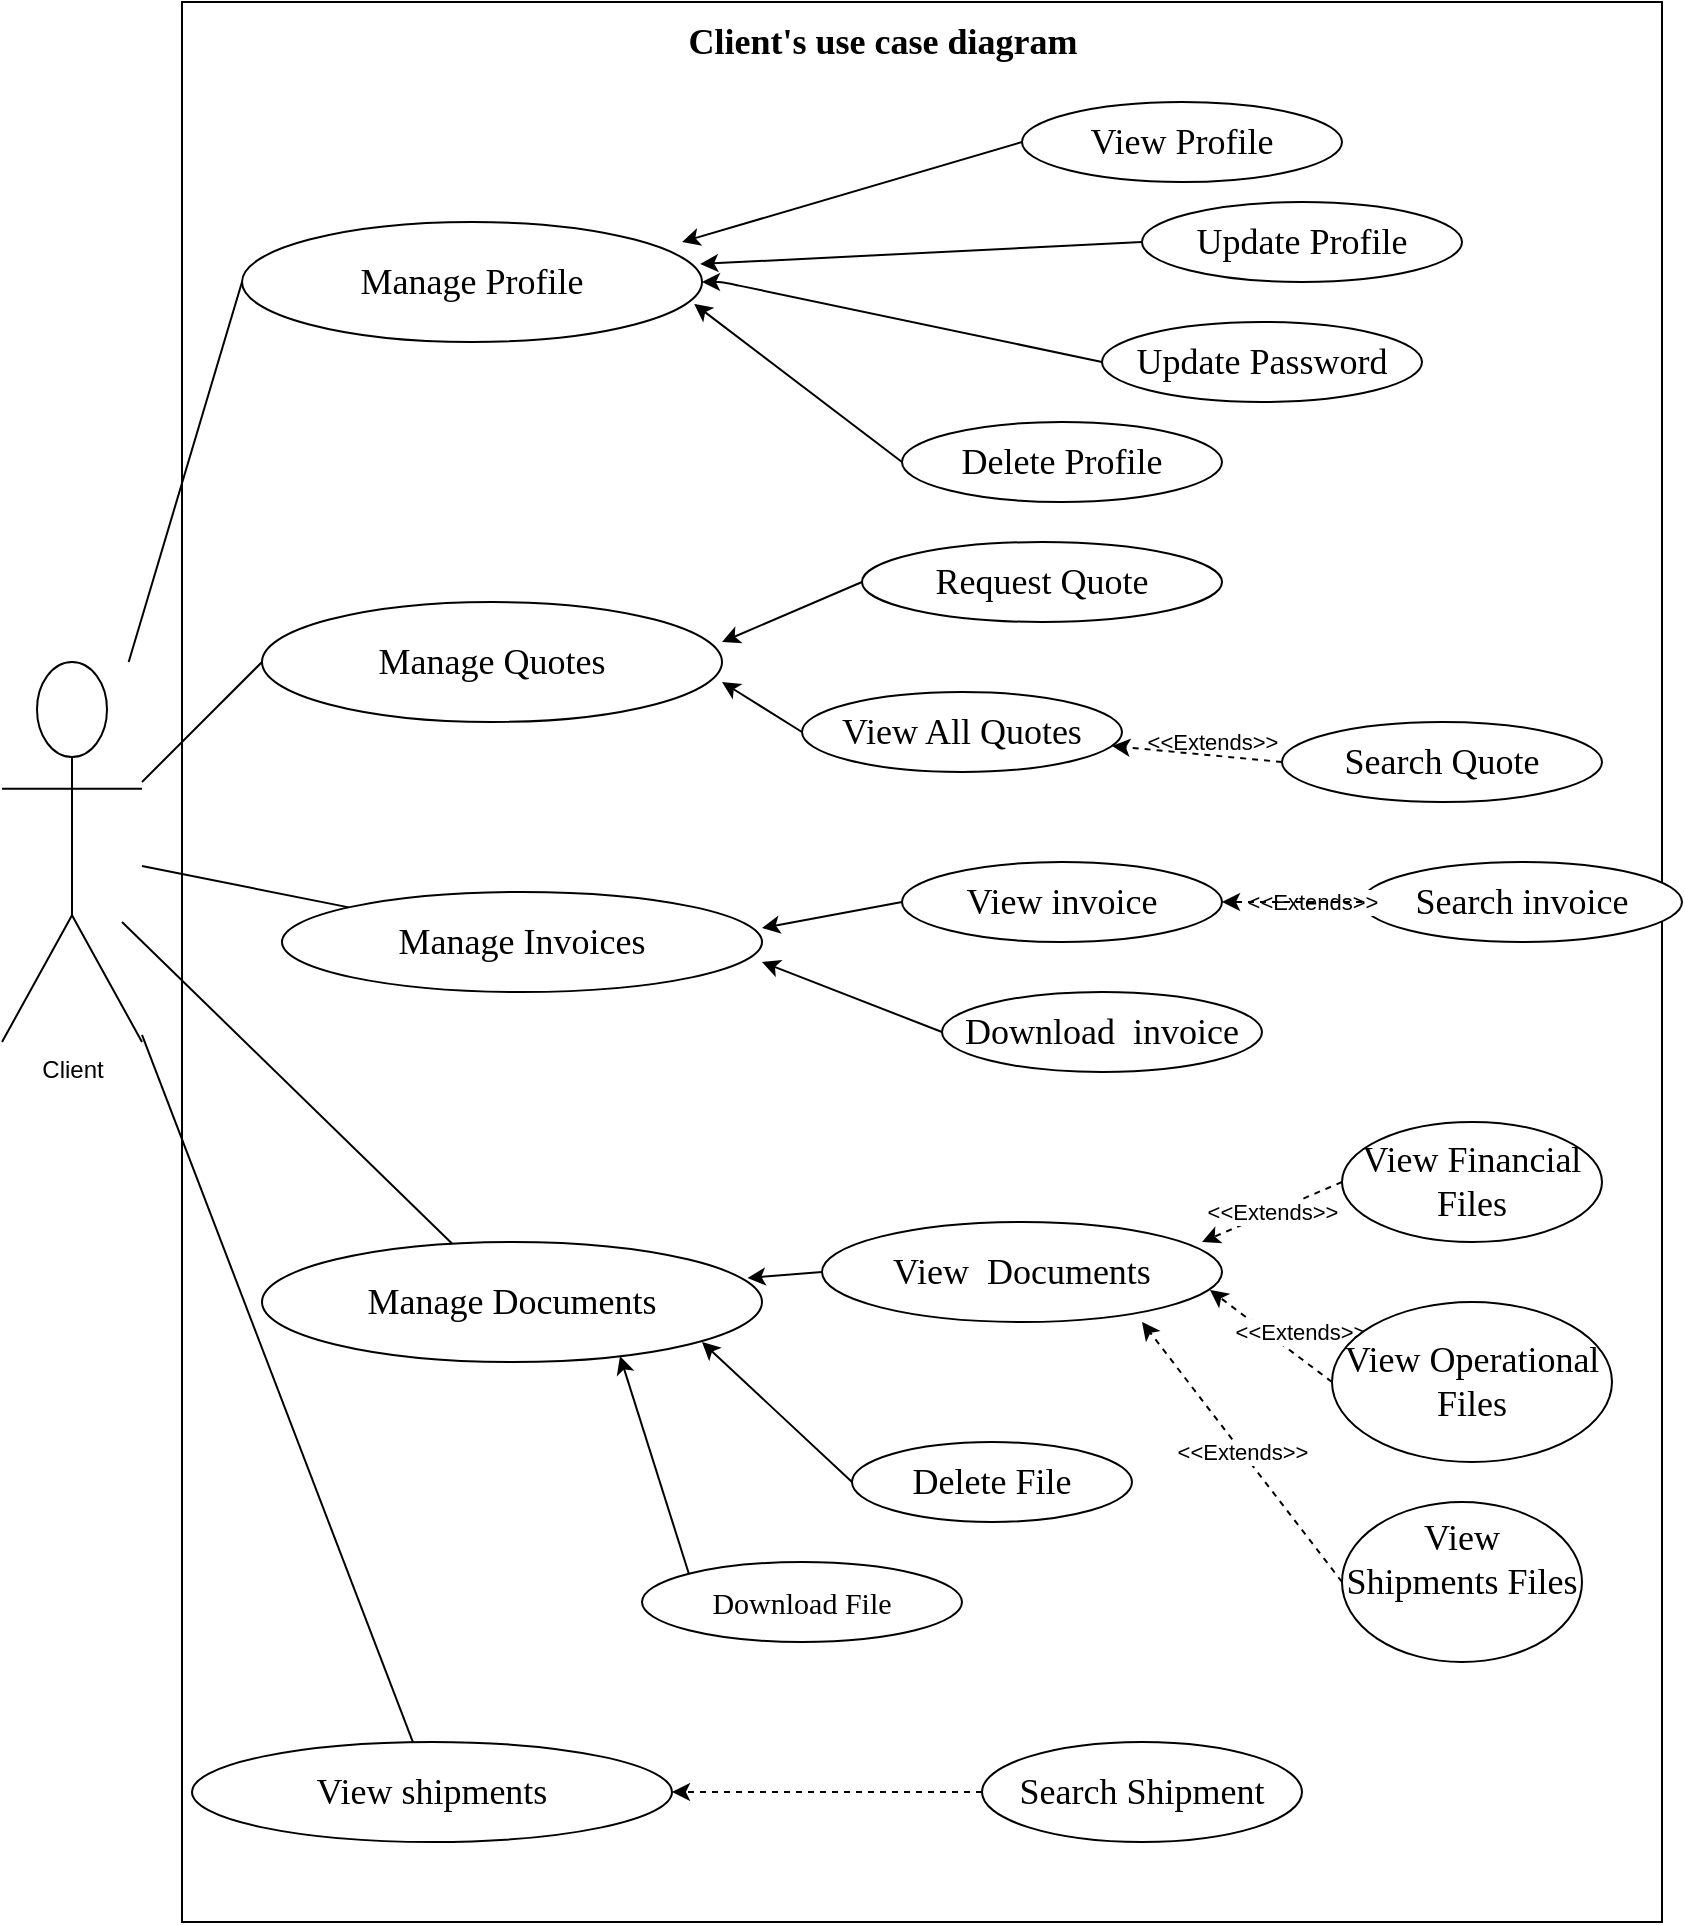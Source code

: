 <mxfile>
    <diagram id="c70Dwhuq2tkoNTt7R3Fm" name="Page-1">
        <mxGraphModel dx="1631" dy="916" grid="1" gridSize="10" guides="1" tooltips="1" connect="1" arrows="1" fold="1" page="1" pageScale="1" pageWidth="850" pageHeight="1100" math="0" shadow="0">
            <root>
                <mxCell id="0"/>
                <mxCell id="1" parent="0"/>
                <mxCell id="SYkWQKS7MCTW5YF8ifYd-2" value="" style="rounded=0;whiteSpace=wrap;html=1;movable=0;resizable=0;rotatable=0;deletable=0;editable=0;locked=1;connectable=0;" parent="1" vertex="1">
                    <mxGeometry x="90" y="40" width="740" height="960" as="geometry"/>
                </mxCell>
                <mxCell id="SYkWQKS7MCTW5YF8ifYd-1" value="Client" style="shape=umlActor;verticalLabelPosition=bottom;verticalAlign=top;html=1;outlineConnect=0;" parent="1" vertex="1">
                    <mxGeometry y="370" width="70" height="190" as="geometry"/>
                </mxCell>
                <mxCell id="SYkWQKS7MCTW5YF8ifYd-3" value="Manage Profile" style="ellipse;whiteSpace=wrap;html=1;fontFamily=Times New Roman;fontSize=18;" parent="1" vertex="1">
                    <mxGeometry x="120" y="150" width="230" height="60" as="geometry"/>
                </mxCell>
                <mxCell id="SYkWQKS7MCTW5YF8ifYd-4" value="Manage Quotes" style="ellipse;whiteSpace=wrap;html=1;fontFamily=Times New Roman;fontSize=18;" parent="1" vertex="1">
                    <mxGeometry x="130" y="340" width="230" height="60" as="geometry"/>
                </mxCell>
                <mxCell id="SYkWQKS7MCTW5YF8ifYd-5" value="View shipments" style="ellipse;whiteSpace=wrap;html=1;fontFamily=Times New Roman;fontSize=18;" parent="1" vertex="1">
                    <mxGeometry x="95" y="910" width="240" height="50" as="geometry"/>
                </mxCell>
                <mxCell id="SYkWQKS7MCTW5YF8ifYd-6" value="Manage Invoices" style="ellipse;whiteSpace=wrap;html=1;fontFamily=Times New Roman;fontSize=18;" parent="1" vertex="1">
                    <mxGeometry x="140" y="485" width="240" height="50" as="geometry"/>
                </mxCell>
                <mxCell id="84" style="edgeStyle=none;html=1;exitX=0;exitY=0.5;exitDx=0;exitDy=0;entryX=0.996;entryY=0.35;entryDx=0;entryDy=0;entryPerimeter=0;" edge="1" parent="1" source="SYkWQKS7MCTW5YF8ifYd-7" target="SYkWQKS7MCTW5YF8ifYd-3">
                    <mxGeometry relative="1" as="geometry"/>
                </mxCell>
                <mxCell id="SYkWQKS7MCTW5YF8ifYd-7" value="Update Profile" style="ellipse;whiteSpace=wrap;html=1;fontFamily=Times New Roman;fontSize=18;" parent="1" vertex="1">
                    <mxGeometry x="570" y="140" width="160" height="40" as="geometry"/>
                </mxCell>
                <mxCell id="59" style="edgeStyle=none;html=1;exitX=0;exitY=0.5;exitDx=0;exitDy=0;" parent="1" source="SYkWQKS7MCTW5YF8ifYd-8" edge="1">
                    <mxGeometry relative="1" as="geometry">
                        <mxPoint x="340" y="160" as="targetPoint"/>
                    </mxGeometry>
                </mxCell>
                <mxCell id="SYkWQKS7MCTW5YF8ifYd-8" value="View Profile" style="ellipse;whiteSpace=wrap;html=1;fontFamily=Times New Roman;fontSize=18;" parent="1" vertex="1">
                    <mxGeometry x="510" y="90" width="160" height="40" as="geometry"/>
                </mxCell>
                <mxCell id="85" style="edgeStyle=none;html=1;exitX=0;exitY=0.5;exitDx=0;exitDy=0;" edge="1" parent="1" source="SYkWQKS7MCTW5YF8ifYd-9">
                    <mxGeometry relative="1" as="geometry">
                        <mxPoint x="350" y="180" as="targetPoint"/>
                        <Array as="points">
                            <mxPoint x="360" y="180"/>
                        </Array>
                    </mxGeometry>
                </mxCell>
                <mxCell id="SYkWQKS7MCTW5YF8ifYd-9" value="Update Password" style="ellipse;whiteSpace=wrap;html=1;fontFamily=Times New Roman;fontSize=18;" parent="1" vertex="1">
                    <mxGeometry x="550" y="200" width="160" height="40" as="geometry"/>
                </mxCell>
                <mxCell id="86" style="edgeStyle=none;html=1;exitX=0;exitY=0.5;exitDx=0;exitDy=0;entryX=0.983;entryY=0.683;entryDx=0;entryDy=0;entryPerimeter=0;" edge="1" parent="1" source="SYkWQKS7MCTW5YF8ifYd-10" target="SYkWQKS7MCTW5YF8ifYd-3">
                    <mxGeometry relative="1" as="geometry"/>
                </mxCell>
                <mxCell id="SYkWQKS7MCTW5YF8ifYd-10" value="Delete Profile" style="ellipse;whiteSpace=wrap;html=1;fontFamily=Times New Roman;fontSize=18;" parent="1" vertex="1">
                    <mxGeometry x="450" y="250" width="160" height="40" as="geometry"/>
                </mxCell>
                <mxCell id="87" style="edgeStyle=none;html=1;exitX=0;exitY=0.5;exitDx=0;exitDy=0;fillColor=none;" edge="1" parent="1" source="SYkWQKS7MCTW5YF8ifYd-15">
                    <mxGeometry relative="1" as="geometry">
                        <mxPoint x="360" y="360" as="targetPoint"/>
                    </mxGeometry>
                </mxCell>
                <mxCell id="SYkWQKS7MCTW5YF8ifYd-15" value="Request Quote" style="ellipse;whiteSpace=wrap;html=1;fontFamily=Times New Roman;fontSize=18;" parent="1" vertex="1">
                    <mxGeometry x="430" y="310" width="180" height="40" as="geometry"/>
                </mxCell>
                <mxCell id="89" style="edgeStyle=none;html=1;exitX=0;exitY=0.5;exitDx=0;exitDy=0;" edge="1" parent="1" source="SYkWQKS7MCTW5YF8ifYd-16">
                    <mxGeometry relative="1" as="geometry">
                        <mxPoint x="360" y="380" as="targetPoint"/>
                    </mxGeometry>
                </mxCell>
                <mxCell id="SYkWQKS7MCTW5YF8ifYd-16" value="View All Quotes" style="ellipse;whiteSpace=wrap;html=1;fontFamily=Times New Roman;fontSize=18;" parent="1" vertex="1">
                    <mxGeometry x="400" y="385" width="160" height="40" as="geometry"/>
                </mxCell>
                <mxCell id="SYkWQKS7MCTW5YF8ifYd-17" value="Search Quote" style="ellipse;whiteSpace=wrap;html=1;fontFamily=Times New Roman;fontSize=18;" parent="1" vertex="1">
                    <mxGeometry x="640" y="400" width="160" height="40" as="geometry"/>
                </mxCell>
                <mxCell id="61" style="edgeStyle=none;html=1;exitX=0;exitY=0.5;exitDx=0;exitDy=0;entryX=1;entryY=0.5;entryDx=0;entryDy=0;dashed=1;" parent="1" source="3" target="SYkWQKS7MCTW5YF8ifYd-5" edge="1">
                    <mxGeometry relative="1" as="geometry"/>
                </mxCell>
                <mxCell id="3" value="Search Shipment" style="ellipse;whiteSpace=wrap;html=1;fontFamily=Times New Roman;fontSize=18;" parent="1" vertex="1">
                    <mxGeometry x="490" y="910" width="160" height="50" as="geometry"/>
                </mxCell>
                <mxCell id="22" value="&lt;span style=&quot;color: rgb(0, 0, 0);&quot;&gt;&amp;lt;&amp;lt;Extends&amp;gt;&amp;gt;&lt;/span&gt;" style="edgeLabel;html=1;align=center;verticalAlign=middle;resizable=0;points=[];" parent="1" vertex="1" connectable="0">
                    <mxGeometry x="439.999" y="550.0" as="geometry">
                        <mxPoint x="165" y="-140" as="offset"/>
                    </mxGeometry>
                </mxCell>
                <mxCell id="27" value="Search invoice" style="ellipse;whiteSpace=wrap;html=1;fontFamily=Times New Roman;fontSize=18;" parent="1" vertex="1">
                    <mxGeometry x="680" y="470" width="160" height="40" as="geometry"/>
                </mxCell>
                <mxCell id="29" value="Manage Documents" style="ellipse;whiteSpace=wrap;html=1;fontFamily=Times New Roman;fontSize=18;" parent="1" vertex="1">
                    <mxGeometry x="130" y="660" width="250" height="60" as="geometry"/>
                </mxCell>
                <mxCell id="64" style="edgeStyle=none;html=1;exitX=0;exitY=0.5;exitDx=0;exitDy=0;" parent="1" source="31" edge="1">
                    <mxGeometry relative="1" as="geometry">
                        <mxPoint x="380" y="520" as="targetPoint"/>
                    </mxGeometry>
                </mxCell>
                <mxCell id="31" value="Download&amp;nbsp; invoice" style="ellipse;whiteSpace=wrap;html=1;fontSize=18;fontFamily=Times New Roman;" parent="1" vertex="1">
                    <mxGeometry x="470" y="535" width="160" height="40" as="geometry"/>
                </mxCell>
                <mxCell id="37" value="Client&#39;s use case diagram" style="text;html=1;align=center;verticalAlign=middle;resizable=0;points=[];autosize=1;strokeColor=none;fillColor=none;fontFamily=Times New Roman;fontSize=18;fontStyle=1" parent="1" vertex="1">
                    <mxGeometry x="335" y="40" width="210" height="40" as="geometry"/>
                </mxCell>
                <mxCell id="91" style="edgeStyle=none;html=1;exitX=0;exitY=0.5;exitDx=0;exitDy=0;entryX=0.971;entryY=0.3;entryDx=0;entryDy=0;entryPerimeter=0;" edge="1" parent="1" source="39" target="29">
                    <mxGeometry relative="1" as="geometry"/>
                </mxCell>
                <mxCell id="39" value="View&amp;nbsp; Documents" style="ellipse;whiteSpace=wrap;html=1;fontFamily=Times New Roman;fontSize=18;" parent="1" vertex="1">
                    <mxGeometry x="410" y="650" width="200" height="50" as="geometry"/>
                </mxCell>
                <mxCell id="40" value="Delete File" style="ellipse;whiteSpace=wrap;html=1;fontFamily=Times New Roman;fontSize=18;" parent="1" vertex="1">
                    <mxGeometry x="425" y="760" width="140" height="40" as="geometry"/>
                </mxCell>
                <mxCell id="101" style="edgeStyle=none;html=1;exitX=0;exitY=0;exitDx=0;exitDy=0;entryX=0.716;entryY=0.95;entryDx=0;entryDy=0;entryPerimeter=0;" edge="1" parent="1" source="41" target="29">
                    <mxGeometry relative="1" as="geometry">
                        <mxPoint x="310" y="750" as="targetPoint"/>
                    </mxGeometry>
                </mxCell>
                <mxCell id="41" value="&lt;font style=&quot;font-size: 15px;&quot;&gt;Download File&lt;/font&gt;" style="ellipse;whiteSpace=wrap;html=1;fontFamily=Times New Roman;fontSize=18;fontStyle=0" parent="1" vertex="1">
                    <mxGeometry x="320" y="820" width="160" height="40" as="geometry"/>
                </mxCell>
                <mxCell id="94" style="edgeStyle=none;html=1;exitX=0;exitY=0.5;exitDx=0;exitDy=0;" edge="1" parent="1" source="65">
                    <mxGeometry relative="1" as="geometry">
                        <mxPoint x="380" y="503" as="targetPoint"/>
                    </mxGeometry>
                </mxCell>
                <mxCell id="65" value="View invoice" style="ellipse;whiteSpace=wrap;html=1;fontFamily=Times New Roman;fontSize=18;" parent="1" vertex="1">
                    <mxGeometry x="450" y="470" width="160" height="40" as="geometry"/>
                </mxCell>
                <mxCell id="77" style="edgeStyle=none;html=1;exitX=0;exitY=0.5;exitDx=0;exitDy=0;entryX=0.969;entryY=0.675;entryDx=0;entryDy=0;entryPerimeter=0;dashed=1;strokeColor=default;" edge="1" parent="1" source="SYkWQKS7MCTW5YF8ifYd-17" target="SYkWQKS7MCTW5YF8ifYd-16">
                    <mxGeometry relative="1" as="geometry"/>
                </mxCell>
                <mxCell id="80" value="" style="endArrow=none;html=1;" edge="1" parent="1" source="SYkWQKS7MCTW5YF8ifYd-1">
                    <mxGeometry width="50" height="50" relative="1" as="geometry">
                        <mxPoint x="70" y="230" as="sourcePoint"/>
                        <mxPoint x="120" y="180" as="targetPoint"/>
                    </mxGeometry>
                </mxCell>
                <mxCell id="81" value="" style="endArrow=none;html=1;entryX=0;entryY=0.5;entryDx=0;entryDy=0;" edge="1" parent="1" source="SYkWQKS7MCTW5YF8ifYd-1" target="SYkWQKS7MCTW5YF8ifYd-4">
                    <mxGeometry width="50" height="50" relative="1" as="geometry">
                        <mxPoint x="70" y="350" as="sourcePoint"/>
                        <mxPoint x="140" y="240" as="targetPoint"/>
                    </mxGeometry>
                </mxCell>
                <mxCell id="82" value="" style="endArrow=none;html=1;" edge="1" parent="1" target="29">
                    <mxGeometry width="50" height="50" relative="1" as="geometry">
                        <mxPoint x="60" y="500" as="sourcePoint"/>
                        <mxPoint x="130" y="620" as="targetPoint"/>
                    </mxGeometry>
                </mxCell>
                <mxCell id="83" value="" style="endArrow=none;html=1;" edge="1" parent="1" source="SYkWQKS7MCTW5YF8ifYd-6" target="SYkWQKS7MCTW5YF8ifYd-1">
                    <mxGeometry width="50" height="50" relative="1" as="geometry">
                        <mxPoint x="150" y="490" as="sourcePoint"/>
                        <mxPoint x="450" y="520" as="targetPoint"/>
                    </mxGeometry>
                </mxCell>
                <mxCell id="88" value="" style="endArrow=none;html=1;" edge="1" parent="1" source="SYkWQKS7MCTW5YF8ifYd-5" target="SYkWQKS7MCTW5YF8ifYd-1">
                    <mxGeometry width="50" height="50" relative="1" as="geometry">
                        <mxPoint x="170" y="920" as="sourcePoint"/>
                        <mxPoint x="60" y="530" as="targetPoint"/>
                    </mxGeometry>
                </mxCell>
                <mxCell id="90" value="&lt;span style=&quot;color: rgb(0, 0, 0);&quot;&gt;&amp;lt;&amp;lt;Extends&amp;gt;&amp;gt;&lt;/span&gt;" style="edgeLabel;html=1;align=center;verticalAlign=middle;resizable=0;points=[];" vertex="1" connectable="0" parent="1">
                    <mxGeometry x="489.999" y="630.0" as="geometry">
                        <mxPoint x="165" y="-140" as="offset"/>
                    </mxGeometry>
                </mxCell>
                <mxCell id="92" style="edgeStyle=none;html=1;exitX=0;exitY=0.5;exitDx=0;exitDy=0;" edge="1" parent="1" source="40">
                    <mxGeometry relative="1" as="geometry">
                        <mxPoint x="350" y="710" as="targetPoint"/>
                    </mxGeometry>
                </mxCell>
                <mxCell id="95" style="edgeStyle=none;html=1;entryX=1;entryY=0.5;entryDx=0;entryDy=0;dashed=1;exitX=0;exitY=0.5;exitDx=0;exitDy=0;" edge="1" parent="1" source="27" target="65">
                    <mxGeometry relative="1" as="geometry">
                        <mxPoint x="680" y="545" as="sourcePoint"/>
                        <mxPoint x="395" y="410" as="targetPoint"/>
                    </mxGeometry>
                </mxCell>
                <mxCell id="96" value="View Financial Files" style="ellipse;whiteSpace=wrap;html=1;fontFamily=Times New Roman;fontSize=18;" vertex="1" parent="1">
                    <mxGeometry x="670" y="600" width="130" height="60" as="geometry"/>
                </mxCell>
                <mxCell id="100" value="&amp;lt;&amp;lt;Extends&amp;gt;&amp;gt;" style="edgeStyle=none;html=1;exitX=0;exitY=0.5;exitDx=0;exitDy=0;dashed=1;entryX=0.97;entryY=0.68;entryDx=0;entryDy=0;entryPerimeter=0;" edge="1" parent="1" source="97" target="39">
                    <mxGeometry x="-0.271" y="-10" relative="1" as="geometry">
                        <mxPoint x="600" y="710" as="targetPoint"/>
                        <mxPoint as="offset"/>
                    </mxGeometry>
                </mxCell>
                <mxCell id="97" value="View Operational Files" style="ellipse;whiteSpace=wrap;html=1;fontFamily=Times New Roman;fontSize=18;" vertex="1" parent="1">
                    <mxGeometry x="665" y="690" width="140" height="80" as="geometry"/>
                </mxCell>
                <mxCell id="98" value="&amp;lt;&amp;lt;Extends&amp;gt;&amp;gt;" style="edgeStyle=none;html=1;dashed=1;exitX=0;exitY=0.5;exitDx=0;exitDy=0;entryX=0.95;entryY=0.2;entryDx=0;entryDy=0;entryPerimeter=0;" edge="1" parent="1" source="96" target="39">
                    <mxGeometry relative="1" as="geometry">
                        <mxPoint x="680" y="550" as="sourcePoint"/>
                        <mxPoint x="590" y="690" as="targetPoint"/>
                    </mxGeometry>
                </mxCell>
                <mxCell id="102" value="View Shipments Files&lt;div&gt;&lt;br&gt;&lt;/div&gt;" style="ellipse;whiteSpace=wrap;html=1;fontFamily=Times New Roman;fontSize=18;" vertex="1" parent="1">
                    <mxGeometry x="670" y="790" width="120" height="80" as="geometry"/>
                </mxCell>
                <mxCell id="103" value="&lt;span style=&quot;color: rgb(0, 0, 0);&quot;&gt;&amp;lt;&amp;lt;Extends&amp;gt;&amp;gt;&lt;/span&gt;" style="edgeStyle=none;html=1;dashed=1;" edge="1" parent="1">
                    <mxGeometry relative="1" as="geometry">
                        <mxPoint x="570" y="700" as="targetPoint"/>
                        <mxPoint x="670" y="830" as="sourcePoint"/>
                    </mxGeometry>
                </mxCell>
            </root>
        </mxGraphModel>
    </diagram>
    <diagram id="XGHgdB_0O8w_LOoQQObq" name="Page-2">
        <mxGraphModel dx="885" dy="779" grid="1" gridSize="10" guides="1" tooltips="1" connect="1" arrows="1" fold="1" page="1" pageScale="1" pageWidth="850" pageHeight="1100" math="0" shadow="0">
            <root>
                <mxCell id="0"/>
                <mxCell id="1" parent="0"/>
            </root>
        </mxGraphModel>
    </diagram>
</mxfile>